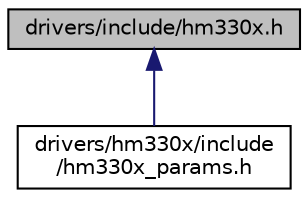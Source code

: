 digraph "drivers/include/hm330x.h"
{
 // LATEX_PDF_SIZE
  edge [fontname="Helvetica",fontsize="10",labelfontname="Helvetica",labelfontsize="10"];
  node [fontname="Helvetica",fontsize="10",shape=record];
  Node1 [label="drivers/include/hm330x.h",height=0.2,width=0.4,color="black", fillcolor="grey75", style="filled", fontcolor="black",tooltip=" "];
  Node1 -> Node2 [dir="back",color="midnightblue",fontsize="10",style="solid",fontname="Helvetica"];
  Node2 [label="drivers/hm330x/include\l/hm330x_params.h",height=0.2,width=0.4,color="black", fillcolor="white", style="filled",URL="$hm330x__params_8h.html",tooltip="Default configuration."];
}
